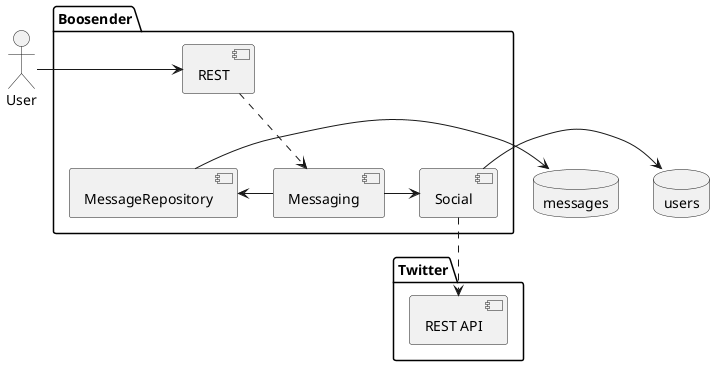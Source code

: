 @startuml

actor User

package "Boosender" {
    [REST]
    [MessageRepository]
    [Social]
    [Messaging]
}

package "Twitter" {
    [REST API]
}

database messages
database users

User -right-> [REST]
[REST] ..> [Messaging]
[MessageRepository] -> messages
[Messaging] -left-> [MessageRepository]

[Messaging] -> [Social]

[Social] -> users
[Social] ..> [REST API]

@enduml